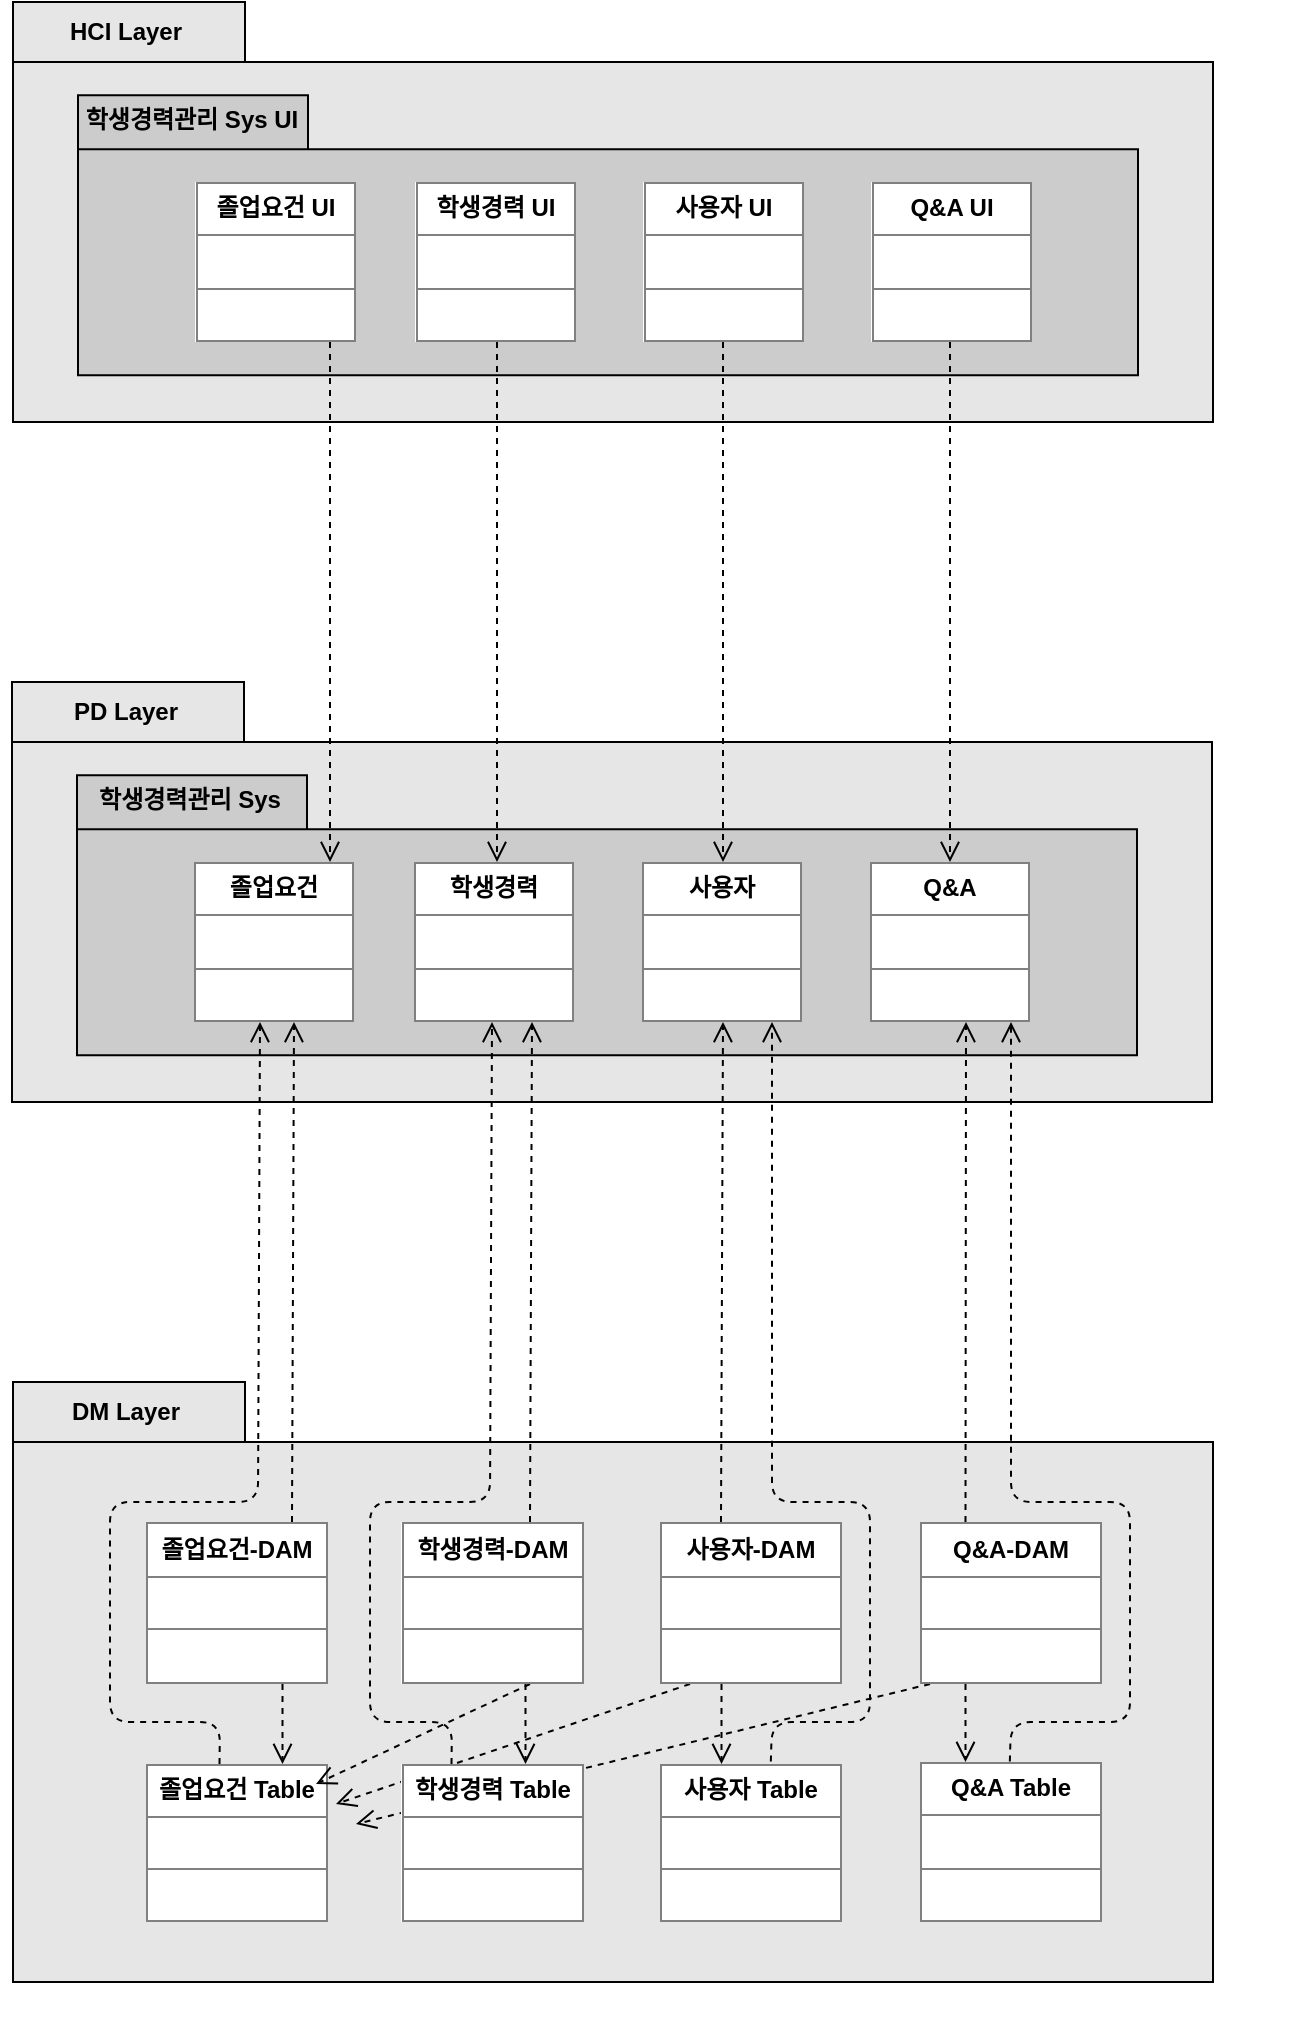 <mxfile version="12.4.2" type="device" pages="1"><diagram name="Page-1" id="b5b7bab2-c9e2-2cf4-8b2a-24fd1a2a6d21"><mxGraphModel dx="914" dy="494" grid="1" gridSize="10" guides="1" tooltips="1" connect="1" arrows="1" fold="1" page="1" pageScale="1" pageWidth="827" pageHeight="1169" background="#ffffff" math="0" shadow="0"><root><mxCell id="0"/><mxCell id="1" parent="0"/><mxCell id="MsGpWOjRKsgeoRJg9yyc-125" value="" style="group" parent="1" vertex="1" connectable="0"><mxGeometry x="120.5" y="134" width="651" height="1020" as="geometry"/></mxCell><mxCell id="MsGpWOjRKsgeoRJg9yyc-124" value="" style="group" parent="MsGpWOjRKsgeoRJg9yyc-125" vertex="1" connectable="0"><mxGeometry width="651" height="1020" as="geometry"/></mxCell><mxCell id="MsGpWOjRKsgeoRJg9yyc-1" value="" style="group" parent="MsGpWOjRKsgeoRJg9yyc-124" vertex="1" connectable="0"><mxGeometry x="18.5" width="600" height="210" as="geometry"/></mxCell><mxCell id="MsGpWOjRKsgeoRJg9yyc-2" value="" style="shape=folder;fontStyle=1;spacingTop=10;tabWidth=116;tabHeight=30;tabPosition=left;html=1;rounded=0;shadow=0;comic=0;labelBackgroundColor=none;strokeWidth=1;fontFamily=Verdana;fontSize=10;align=center;fillColor=#E6E6E6;" parent="MsGpWOjRKsgeoRJg9yyc-1" vertex="1"><mxGeometry x="-12.5" width="600" height="210" as="geometry"/></mxCell><mxCell id="MsGpWOjRKsgeoRJg9yyc-4" value="" style="shape=folder;fontStyle=1;spacingTop=10;tabWidth=115;tabHeight=27;tabPosition=left;html=1;rounded=0;shadow=0;comic=0;labelBackgroundColor=none;strokeWidth=1;fontFamily=Verdana;fontSize=10;align=center;fillColor=#CCCCCC;" parent="MsGpWOjRKsgeoRJg9yyc-1" vertex="1"><mxGeometry x="20" y="46.667" width="530" height="140" as="geometry"/></mxCell><mxCell id="MsGpWOjRKsgeoRJg9yyc-24" value="&lt;b&gt;HCI Layer&lt;/b&gt;" style="text;html=1;strokeColor=none;fillColor=none;align=center;verticalAlign=middle;whiteSpace=wrap;rounded=0;" parent="MsGpWOjRKsgeoRJg9yyc-1" vertex="1"><mxGeometry x="-12" width="112" height="30" as="geometry"/></mxCell><mxCell id="MsGpWOjRKsgeoRJg9yyc-25" value="&lt;b&gt;학생경력관리 Sys UI&lt;/b&gt;" style="text;html=1;strokeColor=none;fillColor=none;align=center;verticalAlign=middle;whiteSpace=wrap;rounded=0;" parent="MsGpWOjRKsgeoRJg9yyc-1" vertex="1"><mxGeometry x="22" y="47" width="110" height="24" as="geometry"/></mxCell><mxCell id="MsGpWOjRKsgeoRJg9yyc-31" value="&lt;table border=&quot;1&quot; width=&quot;100%&quot; cellpadding=&quot;4&quot; style=&quot;width: 100% ; height: 100% ; border-collapse: collapse&quot;&gt;&lt;tbody&gt;&lt;tr&gt;&lt;th align=&quot;center&quot;&gt;졸업요건 UI&lt;/th&gt;&lt;/tr&gt;&lt;tr&gt;&lt;td align=&quot;center&quot;&gt;&lt;br&gt;&lt;/td&gt;&lt;/tr&gt;&lt;tr&gt;&lt;td align=&quot;center&quot;&gt;&lt;br&gt;&lt;/td&gt;&lt;/tr&gt;&lt;/tbody&gt;&lt;/table&gt;" style="text;html=1;strokeColor=none;fillColor=#FFFFFF;overflow=fill;" parent="MsGpWOjRKsgeoRJg9yyc-1" vertex="1"><mxGeometry x="78.5" y="90" width="80" height="80" as="geometry"/></mxCell><mxCell id="MsGpWOjRKsgeoRJg9yyc-32" value="&lt;table border=&quot;1&quot; width=&quot;100%&quot; cellpadding=&quot;4&quot; style=&quot;width: 100% ; height: 100% ; border-collapse: collapse&quot;&gt;&lt;tbody&gt;&lt;tr&gt;&lt;th align=&quot;center&quot;&gt;학생경력 UI&lt;/th&gt;&lt;/tr&gt;&lt;tr&gt;&lt;td align=&quot;center&quot;&gt;&lt;br&gt;&lt;/td&gt;&lt;/tr&gt;&lt;tr&gt;&lt;td align=&quot;center&quot;&gt;&lt;br&gt;&lt;/td&gt;&lt;/tr&gt;&lt;/tbody&gt;&lt;/table&gt;" style="text;html=1;strokeColor=none;fillColor=#FFFFFF;overflow=fill;" parent="MsGpWOjRKsgeoRJg9yyc-1" vertex="1"><mxGeometry x="188.5" y="90" width="80" height="80" as="geometry"/></mxCell><mxCell id="MsGpWOjRKsgeoRJg9yyc-33" value="&lt;table border=&quot;1&quot; width=&quot;100%&quot; cellpadding=&quot;4&quot; style=&quot;width: 100% ; height: 100% ; border-collapse: collapse&quot;&gt;&lt;tbody&gt;&lt;tr&gt;&lt;th align=&quot;center&quot;&gt;사용자 UI&lt;br&gt;&lt;/th&gt;&lt;/tr&gt;&lt;tr&gt;&lt;td align=&quot;center&quot;&gt;&lt;br&gt;&lt;/td&gt;&lt;/tr&gt;&lt;tr&gt;&lt;td align=&quot;center&quot;&gt;&lt;br&gt;&lt;/td&gt;&lt;/tr&gt;&lt;/tbody&gt;&lt;/table&gt;" style="text;html=1;strokeColor=none;fillColor=#FFFFFF;overflow=fill;fontStyle=1" parent="MsGpWOjRKsgeoRJg9yyc-1" vertex="1"><mxGeometry x="302.5" y="90" width="80" height="80" as="geometry"/></mxCell><mxCell id="MsGpWOjRKsgeoRJg9yyc-35" value="&lt;table border=&quot;1&quot; width=&quot;100%&quot; cellpadding=&quot;4&quot; style=&quot;width: 100% ; height: 100% ; border-collapse: collapse&quot;&gt;&lt;tbody&gt;&lt;tr&gt;&lt;th align=&quot;center&quot;&gt;Q&amp;amp;A UI&lt;/th&gt;&lt;/tr&gt;&lt;tr&gt;&lt;td align=&quot;center&quot;&gt;&lt;br&gt;&lt;/td&gt;&lt;/tr&gt;&lt;tr&gt;&lt;td align=&quot;center&quot;&gt;&lt;br&gt;&lt;/td&gt;&lt;/tr&gt;&lt;/tbody&gt;&lt;/table&gt;" style="text;html=1;strokeColor=none;fillColor=#FFFFFF;overflow=fill;" parent="MsGpWOjRKsgeoRJg9yyc-1" vertex="1"><mxGeometry x="416.5" y="90" width="80" height="80" as="geometry"/></mxCell><mxCell id="MsGpWOjRKsgeoRJg9yyc-36" value="" style="group" parent="MsGpWOjRKsgeoRJg9yyc-124" vertex="1" connectable="0"><mxGeometry y="340" width="651" height="680" as="geometry"/></mxCell><mxCell id="MsGpWOjRKsgeoRJg9yyc-37" value="" style="shape=folder;fontStyle=1;spacingTop=10;tabWidth=116;tabHeight=30;tabPosition=left;html=1;rounded=0;shadow=0;comic=0;labelBackgroundColor=none;strokeWidth=1;fontFamily=Verdana;fontSize=10;align=center;fillColor=#E6E6E6;" parent="MsGpWOjRKsgeoRJg9yyc-36" vertex="1"><mxGeometry x="5.5" width="600" height="210" as="geometry"/></mxCell><mxCell id="MsGpWOjRKsgeoRJg9yyc-38" value="" style="shape=folder;fontStyle=1;spacingTop=10;tabWidth=115;tabHeight=27;tabPosition=left;html=1;rounded=0;shadow=0;comic=0;labelBackgroundColor=none;strokeWidth=1;fontFamily=Verdana;fontSize=10;align=center;fillColor=#CCCCCC;" parent="MsGpWOjRKsgeoRJg9yyc-36" vertex="1"><mxGeometry x="38" y="46.667" width="530" height="140" as="geometry"/></mxCell><mxCell id="MsGpWOjRKsgeoRJg9yyc-39" value="&lt;b&gt;PD Layer&lt;/b&gt;" style="text;html=1;strokeColor=none;fillColor=none;align=center;verticalAlign=middle;whiteSpace=wrap;rounded=0;" parent="MsGpWOjRKsgeoRJg9yyc-36" vertex="1"><mxGeometry x="6" width="112" height="30" as="geometry"/></mxCell><mxCell id="MsGpWOjRKsgeoRJg9yyc-40" value="&lt;b&gt;학생경력관리 Sys&lt;/b&gt;" style="text;html=1;strokeColor=none;fillColor=none;align=center;verticalAlign=middle;whiteSpace=wrap;rounded=0;" parent="MsGpWOjRKsgeoRJg9yyc-36" vertex="1"><mxGeometry x="39" y="47" width="110" height="24" as="geometry"/></mxCell><mxCell id="MsGpWOjRKsgeoRJg9yyc-41" value="&lt;table border=&quot;1&quot; width=&quot;100%&quot; cellpadding=&quot;4&quot; style=&quot;width: 100% ; height: 100% ; border-collapse: collapse&quot;&gt;&lt;tbody&gt;&lt;tr&gt;&lt;th align=&quot;center&quot;&gt;졸업요건&lt;/th&gt;&lt;/tr&gt;&lt;tr&gt;&lt;td align=&quot;center&quot;&gt;&lt;br&gt;&lt;/td&gt;&lt;/tr&gt;&lt;tr&gt;&lt;td align=&quot;center&quot;&gt;&lt;br&gt;&lt;/td&gt;&lt;/tr&gt;&lt;/tbody&gt;&lt;/table&gt;" style="text;html=1;strokeColor=none;fillColor=#FFFFFF;overflow=fill;" parent="MsGpWOjRKsgeoRJg9yyc-36" vertex="1"><mxGeometry x="96.5" y="90" width="80" height="80" as="geometry"/></mxCell><mxCell id="MsGpWOjRKsgeoRJg9yyc-42" value="&lt;table border=&quot;1&quot; width=&quot;100%&quot; cellpadding=&quot;4&quot; style=&quot;width: 100% ; height: 100% ; border-collapse: collapse&quot;&gt;&lt;tbody&gt;&lt;tr&gt;&lt;th align=&quot;center&quot;&gt;학생경력&lt;/th&gt;&lt;/tr&gt;&lt;tr&gt;&lt;td align=&quot;center&quot;&gt;&lt;br&gt;&lt;/td&gt;&lt;/tr&gt;&lt;tr&gt;&lt;td align=&quot;center&quot;&gt;&lt;br&gt;&lt;/td&gt;&lt;/tr&gt;&lt;/tbody&gt;&lt;/table&gt;" style="text;html=1;strokeColor=none;fillColor=#FFFFFF;overflow=fill;" parent="MsGpWOjRKsgeoRJg9yyc-36" vertex="1"><mxGeometry x="206.5" y="90" width="80" height="80" as="geometry"/></mxCell><mxCell id="MsGpWOjRKsgeoRJg9yyc-43" value="&lt;table border=&quot;1&quot; width=&quot;100%&quot; cellpadding=&quot;4&quot; style=&quot;width: 100% ; height: 100% ; border-collapse: collapse&quot;&gt;&lt;tbody&gt;&lt;tr&gt;&lt;th align=&quot;center&quot;&gt;사용자&lt;/th&gt;&lt;/tr&gt;&lt;tr&gt;&lt;td align=&quot;center&quot;&gt;&lt;br&gt;&lt;/td&gt;&lt;/tr&gt;&lt;tr&gt;&lt;td align=&quot;center&quot;&gt;&lt;br&gt;&lt;/td&gt;&lt;/tr&gt;&lt;/tbody&gt;&lt;/table&gt;" style="text;html=1;strokeColor=none;fillColor=#FFFFFF;overflow=fill;fontStyle=1" parent="MsGpWOjRKsgeoRJg9yyc-36" vertex="1"><mxGeometry x="320.5" y="90" width="80" height="80" as="geometry"/></mxCell><mxCell id="MsGpWOjRKsgeoRJg9yyc-44" value="&lt;table border=&quot;1&quot; width=&quot;100%&quot; cellpadding=&quot;4&quot; style=&quot;width: 100% ; height: 100% ; border-collapse: collapse&quot;&gt;&lt;tbody&gt;&lt;tr&gt;&lt;th align=&quot;center&quot;&gt;Q&amp;amp;A&lt;/th&gt;&lt;/tr&gt;&lt;tr&gt;&lt;td align=&quot;center&quot;&gt;&lt;br&gt;&lt;/td&gt;&lt;/tr&gt;&lt;tr&gt;&lt;td align=&quot;center&quot;&gt;&lt;br&gt;&lt;/td&gt;&lt;/tr&gt;&lt;/tbody&gt;&lt;/table&gt;" style="text;html=1;strokeColor=none;fillColor=#FFFFFF;overflow=fill;" parent="MsGpWOjRKsgeoRJg9yyc-36" vertex="1"><mxGeometry x="434.5" y="90" width="80" height="80" as="geometry"/></mxCell><mxCell id="MsGpWOjRKsgeoRJg9yyc-105" value="" style="html=1;verticalAlign=bottom;endArrow=open;dashed=1;endSize=8;exitX=0.5;exitY=1;exitDx=0;exitDy=0;entryX=0.5;entryY=1;entryDx=0;entryDy=0;" parent="MsGpWOjRKsgeoRJg9yyc-36" source="MsGpWOjRKsgeoRJg9yyc-33" edge="1"><mxGeometry relative="1" as="geometry"><mxPoint x="360" y="340.0" as="sourcePoint"/><mxPoint x="361" y="90" as="targetPoint"/></mxGeometry></mxCell><mxCell id="MsGpWOjRKsgeoRJg9yyc-45" value="" style="group" parent="MsGpWOjRKsgeoRJg9yyc-124" vertex="1" connectable="0"><mxGeometry x="18.5" y="690" width="600" height="300" as="geometry"/></mxCell><mxCell id="MsGpWOjRKsgeoRJg9yyc-46" value="" style="shape=folder;fontStyle=1;spacingTop=10;tabWidth=116;tabHeight=30;tabPosition=left;html=1;rounded=0;shadow=0;comic=0;labelBackgroundColor=none;strokeWidth=1;fontFamily=Verdana;fontSize=10;align=center;fillColor=#E6E6E6;" parent="MsGpWOjRKsgeoRJg9yyc-45" vertex="1"><mxGeometry x="-12.5" width="600" height="300" as="geometry"/></mxCell><mxCell id="MsGpWOjRKsgeoRJg9yyc-48" value="&lt;b&gt;DM Layer&lt;/b&gt;" style="text;html=1;strokeColor=none;fillColor=none;align=center;verticalAlign=middle;whiteSpace=wrap;rounded=0;" parent="MsGpWOjRKsgeoRJg9yyc-45" vertex="1"><mxGeometry x="-12" width="112" height="30" as="geometry"/></mxCell><mxCell id="MsGpWOjRKsgeoRJg9yyc-50" value="&lt;table border=&quot;1&quot; width=&quot;100%&quot; cellpadding=&quot;4&quot; style=&quot;width: 100% ; height: 100% ; border-collapse: collapse&quot;&gt;&lt;tbody&gt;&lt;tr&gt;&lt;th align=&quot;center&quot;&gt;졸업요건-DAM&lt;/th&gt;&lt;/tr&gt;&lt;tr&gt;&lt;td align=&quot;center&quot;&gt;&lt;br&gt;&lt;/td&gt;&lt;/tr&gt;&lt;tr&gt;&lt;td align=&quot;center&quot;&gt;&lt;br&gt;&lt;/td&gt;&lt;/tr&gt;&lt;/tbody&gt;&lt;/table&gt;" style="text;html=1;strokeColor=none;fillColor=#FFFFFF;overflow=fill;" parent="MsGpWOjRKsgeoRJg9yyc-45" vertex="1"><mxGeometry x="54" y="70" width="91" height="81" as="geometry"/></mxCell><mxCell id="MsGpWOjRKsgeoRJg9yyc-64" value="&lt;table border=&quot;1&quot; width=&quot;100%&quot; cellpadding=&quot;4&quot; style=&quot;width: 100% ; height: 100% ; border-collapse: collapse&quot;&gt;&lt;tbody&gt;&lt;tr&gt;&lt;th align=&quot;center&quot;&gt;졸업요건 Table&lt;/th&gt;&lt;/tr&gt;&lt;tr&gt;&lt;td align=&quot;center&quot;&gt;&lt;br&gt;&lt;/td&gt;&lt;/tr&gt;&lt;tr&gt;&lt;td align=&quot;center&quot;&gt;&lt;br&gt;&lt;/td&gt;&lt;/tr&gt;&lt;/tbody&gt;&lt;/table&gt;" style="text;html=1;strokeColor=none;fillColor=#FFFFFF;overflow=fill;" parent="MsGpWOjRKsgeoRJg9yyc-45" vertex="1"><mxGeometry x="54" y="191" width="91" height="79" as="geometry"/></mxCell><mxCell id="MsGpWOjRKsgeoRJg9yyc-74" value="" style="html=1;verticalAlign=bottom;endArrow=open;dashed=1;endSize=8;exitX=0.75;exitY=1;exitDx=0;exitDy=0;entryX=0.75;entryY=0;entryDx=0;entryDy=0;" parent="MsGpWOjRKsgeoRJg9yyc-45" source="MsGpWOjRKsgeoRJg9yyc-50" target="MsGpWOjRKsgeoRJg9yyc-64" edge="1"><mxGeometry relative="1" as="geometry"><mxPoint x="66" y="320" as="sourcePoint"/><mxPoint x="-14" y="320" as="targetPoint"/></mxGeometry></mxCell><mxCell id="MsGpWOjRKsgeoRJg9yyc-75" value="" style="html=1;verticalAlign=bottom;endArrow=open;dashed=1;endSize=8;exitX=0.75;exitY=1;exitDx=0;exitDy=0;entryX=0.75;entryY=0;entryDx=0;entryDy=0;" parent="MsGpWOjRKsgeoRJg9yyc-45" edge="1"><mxGeometry relative="1" as="geometry"><mxPoint x="246.0" y="151" as="sourcePoint"/><mxPoint x="139" y="201" as="targetPoint"/></mxGeometry></mxCell><mxCell id="MsGpWOjRKsgeoRJg9yyc-76" value="" style="html=1;verticalAlign=bottom;endArrow=open;dashed=1;endSize=8;exitX=0.25;exitY=1;exitDx=0;exitDy=0;entryX=0.25;entryY=0;entryDx=0;entryDy=0;" parent="MsGpWOjRKsgeoRJg9yyc-45" edge="1"><mxGeometry relative="1" as="geometry"><mxPoint x="326.0" y="151" as="sourcePoint"/><mxPoint x="149" y="211" as="targetPoint"/></mxGeometry></mxCell><mxCell id="MsGpWOjRKsgeoRJg9yyc-77" value="" style="html=1;verticalAlign=bottom;endArrow=open;dashed=1;endSize=8;exitX=0.25;exitY=1;exitDx=0;exitDy=0;entryX=0.25;entryY=0;entryDx=0;entryDy=0;" parent="MsGpWOjRKsgeoRJg9yyc-45" edge="1"><mxGeometry relative="1" as="geometry"><mxPoint x="446.0" y="151" as="sourcePoint"/><mxPoint x="159" y="221" as="targetPoint"/></mxGeometry></mxCell><mxCell id="MsGpWOjRKsgeoRJg9yyc-81" value="&lt;table border=&quot;1&quot; width=&quot;100%&quot; cellpadding=&quot;4&quot; style=&quot;width: 100% ; height: 100% ; border-collapse: collapse&quot;&gt;&lt;tbody&gt;&lt;tr&gt;&lt;th align=&quot;center&quot;&gt;학생경력-DAM&lt;/th&gt;&lt;/tr&gt;&lt;tr&gt;&lt;td align=&quot;center&quot;&gt;&lt;br&gt;&lt;/td&gt;&lt;/tr&gt;&lt;tr&gt;&lt;td align=&quot;center&quot;&gt;&lt;br&gt;&lt;/td&gt;&lt;/tr&gt;&lt;/tbody&gt;&lt;/table&gt;" style="text;html=1;strokeColor=none;fillColor=#FFFFFF;overflow=fill;" parent="MsGpWOjRKsgeoRJg9yyc-45" vertex="1"><mxGeometry x="181.5" y="70" width="91" height="81" as="geometry"/></mxCell><mxCell id="MsGpWOjRKsgeoRJg9yyc-82" value="&lt;table border=&quot;1&quot; width=&quot;100%&quot; cellpadding=&quot;4&quot; style=&quot;width: 100% ; height: 100% ; border-collapse: collapse&quot;&gt;&lt;tbody&gt;&lt;tr&gt;&lt;th align=&quot;center&quot;&gt;학생경력 Table&lt;/th&gt;&lt;/tr&gt;&lt;tr&gt;&lt;td align=&quot;center&quot;&gt;&lt;br&gt;&lt;/td&gt;&lt;/tr&gt;&lt;tr&gt;&lt;td align=&quot;center&quot;&gt;&lt;br&gt;&lt;/td&gt;&lt;/tr&gt;&lt;/tbody&gt;&lt;/table&gt;" style="text;html=1;strokeColor=none;fillColor=#FFFFFF;overflow=fill;" parent="MsGpWOjRKsgeoRJg9yyc-45" vertex="1"><mxGeometry x="181.5" y="191" width="91" height="79" as="geometry"/></mxCell><mxCell id="MsGpWOjRKsgeoRJg9yyc-83" value="" style="html=1;verticalAlign=bottom;endArrow=open;dashed=1;endSize=8;exitX=0.75;exitY=1;exitDx=0;exitDy=0;entryX=0.75;entryY=0;entryDx=0;entryDy=0;" parent="MsGpWOjRKsgeoRJg9yyc-45" edge="1"><mxGeometry relative="1" as="geometry"><mxPoint x="243.75" y="151" as="sourcePoint"/><mxPoint x="243.75" y="191" as="targetPoint"/></mxGeometry></mxCell><mxCell id="MsGpWOjRKsgeoRJg9yyc-84" value="&lt;table border=&quot;1&quot; width=&quot;100%&quot; cellpadding=&quot;4&quot; style=&quot;width: 100% ; height: 100% ; border-collapse: collapse&quot;&gt;&lt;tbody&gt;&lt;tr&gt;&lt;th align=&quot;center&quot;&gt;사용자-DAM&lt;/th&gt;&lt;/tr&gt;&lt;tr&gt;&lt;td align=&quot;center&quot;&gt;&lt;br&gt;&lt;/td&gt;&lt;/tr&gt;&lt;tr&gt;&lt;td align=&quot;center&quot;&gt;&lt;br&gt;&lt;/td&gt;&lt;/tr&gt;&lt;/tbody&gt;&lt;/table&gt;" style="text;html=1;strokeColor=none;fillColor=#FFFFFF;overflow=fill;" parent="MsGpWOjRKsgeoRJg9yyc-45" vertex="1"><mxGeometry x="311" y="70" width="91" height="81" as="geometry"/></mxCell><mxCell id="MsGpWOjRKsgeoRJg9yyc-85" value="&lt;table border=&quot;1&quot; width=&quot;100%&quot; cellpadding=&quot;4&quot; style=&quot;width: 100% ; height: 100% ; border-collapse: collapse&quot;&gt;&lt;tbody&gt;&lt;tr&gt;&lt;th align=&quot;center&quot;&gt;사용자 Table&lt;/th&gt;&lt;/tr&gt;&lt;tr&gt;&lt;td align=&quot;center&quot;&gt;&lt;br&gt;&lt;/td&gt;&lt;/tr&gt;&lt;tr&gt;&lt;td align=&quot;center&quot;&gt;&lt;br&gt;&lt;/td&gt;&lt;/tr&gt;&lt;/tbody&gt;&lt;/table&gt;" style="text;html=1;strokeColor=none;fillColor=#FFFFFF;overflow=fill;" parent="MsGpWOjRKsgeoRJg9yyc-45" vertex="1"><mxGeometry x="311" y="191" width="91" height="79" as="geometry"/></mxCell><mxCell id="MsGpWOjRKsgeoRJg9yyc-86" value="" style="html=1;verticalAlign=bottom;endArrow=open;dashed=1;endSize=8;exitX=0.25;exitY=1;exitDx=0;exitDy=0;entryX=0.25;entryY=0;entryDx=0;entryDy=0;" parent="MsGpWOjRKsgeoRJg9yyc-45" edge="1"><mxGeometry relative="1" as="geometry"><mxPoint x="341.75" y="151" as="sourcePoint"/><mxPoint x="341.75" y="191" as="targetPoint"/></mxGeometry></mxCell><mxCell id="MsGpWOjRKsgeoRJg9yyc-87" value="&lt;table border=&quot;1&quot; width=&quot;100%&quot; cellpadding=&quot;4&quot; style=&quot;width: 100% ; height: 100% ; border-collapse: collapse&quot;&gt;&lt;tbody&gt;&lt;tr&gt;&lt;th align=&quot;center&quot;&gt;Q&amp;amp;A-DAM&lt;/th&gt;&lt;/tr&gt;&lt;tr&gt;&lt;td align=&quot;center&quot;&gt;&lt;br&gt;&lt;/td&gt;&lt;/tr&gt;&lt;tr&gt;&lt;td align=&quot;center&quot;&gt;&lt;br&gt;&lt;/td&gt;&lt;/tr&gt;&lt;/tbody&gt;&lt;/table&gt;" style="text;html=1;strokeColor=none;fillColor=#FFFFFF;overflow=fill;" parent="MsGpWOjRKsgeoRJg9yyc-45" vertex="1"><mxGeometry x="441" y="70" width="91" height="81" as="geometry"/></mxCell><mxCell id="MsGpWOjRKsgeoRJg9yyc-88" value="&lt;table border=&quot;1&quot; width=&quot;100%&quot; cellpadding=&quot;4&quot; style=&quot;width: 100% ; height: 100% ; border-collapse: collapse&quot;&gt;&lt;tbody&gt;&lt;tr&gt;&lt;th align=&quot;center&quot;&gt;Q&amp;amp;A Table&lt;/th&gt;&lt;/tr&gt;&lt;tr&gt;&lt;td align=&quot;center&quot;&gt;&lt;br&gt;&lt;/td&gt;&lt;/tr&gt;&lt;tr&gt;&lt;td align=&quot;center&quot;&gt;&lt;br&gt;&lt;/td&gt;&lt;/tr&gt;&lt;/tbody&gt;&lt;/table&gt;" style="text;html=1;strokeColor=none;fillColor=#FFFFFF;overflow=fill;" parent="MsGpWOjRKsgeoRJg9yyc-45" vertex="1"><mxGeometry x="441" y="190" width="91" height="80" as="geometry"/></mxCell><mxCell id="MsGpWOjRKsgeoRJg9yyc-89" value="" style="html=1;verticalAlign=bottom;endArrow=open;dashed=1;endSize=8;exitX=0.25;exitY=1;exitDx=0;exitDy=0;entryX=0.25;entryY=0;entryDx=0;entryDy=0;" parent="MsGpWOjRKsgeoRJg9yyc-45" source="MsGpWOjRKsgeoRJg9yyc-87" target="MsGpWOjRKsgeoRJg9yyc-88" edge="1"><mxGeometry relative="1" as="geometry"><mxPoint x="339" y="-490" as="sourcePoint"/><mxPoint x="259" y="-490" as="targetPoint"/></mxGeometry></mxCell><mxCell id="MsGpWOjRKsgeoRJg9yyc-94" value="" style="html=1;verticalAlign=bottom;endArrow=open;dashed=1;endSize=8;exitX=0.5;exitY=0;exitDx=0;exitDy=0;entryX=0.5;entryY=1;entryDx=0;entryDy=0;" parent="MsGpWOjRKsgeoRJg9yyc-124" edge="1"><mxGeometry relative="1" as="geometry"><mxPoint x="145.5" y="760.0" as="sourcePoint"/><mxPoint x="146.5" y="510" as="targetPoint"/></mxGeometry></mxCell><mxCell id="MsGpWOjRKsgeoRJg9yyc-95" value="" style="html=1;verticalAlign=bottom;endArrow=open;dashed=1;endSize=8;exitX=0.5;exitY=0;exitDx=0;exitDy=0;entryX=0.5;entryY=1;entryDx=0;entryDy=0;" parent="MsGpWOjRKsgeoRJg9yyc-124" edge="1"><mxGeometry relative="1" as="geometry"><mxPoint x="360" y="760.0" as="sourcePoint"/><mxPoint x="361" y="510" as="targetPoint"/></mxGeometry></mxCell><mxCell id="MsGpWOjRKsgeoRJg9yyc-96" value="" style="html=1;verticalAlign=bottom;endArrow=open;dashed=1;endSize=8;exitX=0.25;exitY=0;exitDx=0;exitDy=0;" parent="MsGpWOjRKsgeoRJg9yyc-124" source="MsGpWOjRKsgeoRJg9yyc-87" edge="1"><mxGeometry relative="1" as="geometry"><mxPoint x="474.5" y="760.0" as="sourcePoint"/><mxPoint x="482.5" y="510" as="targetPoint"/></mxGeometry></mxCell><mxCell id="MsGpWOjRKsgeoRJg9yyc-97" value="" style="html=1;verticalAlign=bottom;endArrow=open;dashed=1;endSize=8;entryX=0.5;entryY=1;entryDx=0;entryDy=0;exitX=0.25;exitY=0;exitDx=0;exitDy=0;" parent="MsGpWOjRKsgeoRJg9yyc-124" edge="1"><mxGeometry relative="1" as="geometry"><mxPoint x="109.25" y="881" as="sourcePoint"/><mxPoint x="129.5" y="510" as="targetPoint"/><Array as="points"><mxPoint x="109.5" y="860"/><mxPoint x="54.5" y="860"/><mxPoint x="54.5" y="750"/><mxPoint x="128.5" y="750"/></Array></mxGeometry></mxCell><mxCell id="MsGpWOjRKsgeoRJg9yyc-98" value="" style="html=1;verticalAlign=bottom;endArrow=open;dashed=1;endSize=8;entryX=0.5;entryY=1;entryDx=0;entryDy=0;exitX=0.25;exitY=0;exitDx=0;exitDy=0;" parent="MsGpWOjRKsgeoRJg9yyc-124" edge="1"><mxGeometry relative="1" as="geometry"><mxPoint x="225.25" y="881" as="sourcePoint"/><mxPoint x="245.5" y="510" as="targetPoint"/><Array as="points"><mxPoint x="225.5" y="860"/><mxPoint x="184.5" y="860"/><mxPoint x="184.5" y="750"/><mxPoint x="244.5" y="750"/></Array></mxGeometry></mxCell><mxCell id="MsGpWOjRKsgeoRJg9yyc-99" value="" style="html=1;verticalAlign=bottom;endArrow=open;dashed=1;endSize=8;exitX=0.5;exitY=0;exitDx=0;exitDy=0;entryX=0.5;entryY=1;entryDx=0;entryDy=0;" parent="MsGpWOjRKsgeoRJg9yyc-124" edge="1"><mxGeometry relative="1" as="geometry"><mxPoint x="264.5" y="760.0" as="sourcePoint"/><mxPoint x="265.5" y="510" as="targetPoint"/></mxGeometry></mxCell><mxCell id="MsGpWOjRKsgeoRJg9yyc-102" value="" style="html=1;verticalAlign=bottom;endArrow=open;dashed=1;endSize=8;entryX=0.5;entryY=1;entryDx=0;entryDy=0;exitX=0.609;exitY=-0.016;exitDx=0;exitDy=0;exitPerimeter=0;" parent="MsGpWOjRKsgeoRJg9yyc-124" source="MsGpWOjRKsgeoRJg9yyc-85" edge="1"><mxGeometry relative="1" as="geometry"><mxPoint x="404.5" y="680" as="sourcePoint"/><mxPoint x="385.5" y="510" as="targetPoint"/><Array as="points"><mxPoint x="385.5" y="860"/><mxPoint x="434.5" y="860"/><mxPoint x="434.5" y="750"/><mxPoint x="385.5" y="750"/></Array></mxGeometry></mxCell><mxCell id="MsGpWOjRKsgeoRJg9yyc-103" value="" style="html=1;verticalAlign=bottom;endArrow=open;dashed=1;endSize=8;entryX=0.5;entryY=1;entryDx=0;entryDy=0;exitX=0.609;exitY=-0.016;exitDx=0;exitDy=0;exitPerimeter=0;" parent="MsGpWOjRKsgeoRJg9yyc-124" edge="1"><mxGeometry relative="1" as="geometry"><mxPoint x="504.419" y="879.736" as="sourcePoint"/><mxPoint x="505" y="510" as="targetPoint"/><Array as="points"><mxPoint x="505" y="860"/><mxPoint x="564.5" y="860"/><mxPoint x="564.5" y="750"/><mxPoint x="505" y="750"/></Array></mxGeometry></mxCell><mxCell id="MsGpWOjRKsgeoRJg9yyc-106" value="" style="html=1;verticalAlign=bottom;endArrow=open;dashed=1;endSize=8;exitX=0.5;exitY=1;exitDx=0;exitDy=0;entryX=0.5;entryY=1;entryDx=0;entryDy=0;" parent="MsGpWOjRKsgeoRJg9yyc-124" edge="1"><mxGeometry relative="1" as="geometry"><mxPoint x="474.5" y="170" as="sourcePoint"/><mxPoint x="474.5" y="430" as="targetPoint"/></mxGeometry></mxCell><mxCell id="MsGpWOjRKsgeoRJg9yyc-107" value="" style="html=1;verticalAlign=bottom;endArrow=open;dashed=1;endSize=8;exitX=0.5;exitY=1;exitDx=0;exitDy=0;entryX=0.5;entryY=1;entryDx=0;entryDy=0;" parent="MsGpWOjRKsgeoRJg9yyc-124" edge="1"><mxGeometry relative="1" as="geometry"><mxPoint x="248" y="170" as="sourcePoint"/><mxPoint x="248" y="430" as="targetPoint"/></mxGeometry></mxCell><mxCell id="MsGpWOjRKsgeoRJg9yyc-110" value="" style="html=1;verticalAlign=bottom;endArrow=open;dashed=1;endSize=8;exitX=0.5;exitY=1;exitDx=0;exitDy=0;entryX=0.5;entryY=1;entryDx=0;entryDy=0;" parent="MsGpWOjRKsgeoRJg9yyc-124" edge="1"><mxGeometry relative="1" as="geometry"><mxPoint x="164.5" y="170" as="sourcePoint"/><mxPoint x="164.5" y="430" as="targetPoint"/></mxGeometry></mxCell></root></mxGraphModel></diagram></mxfile>